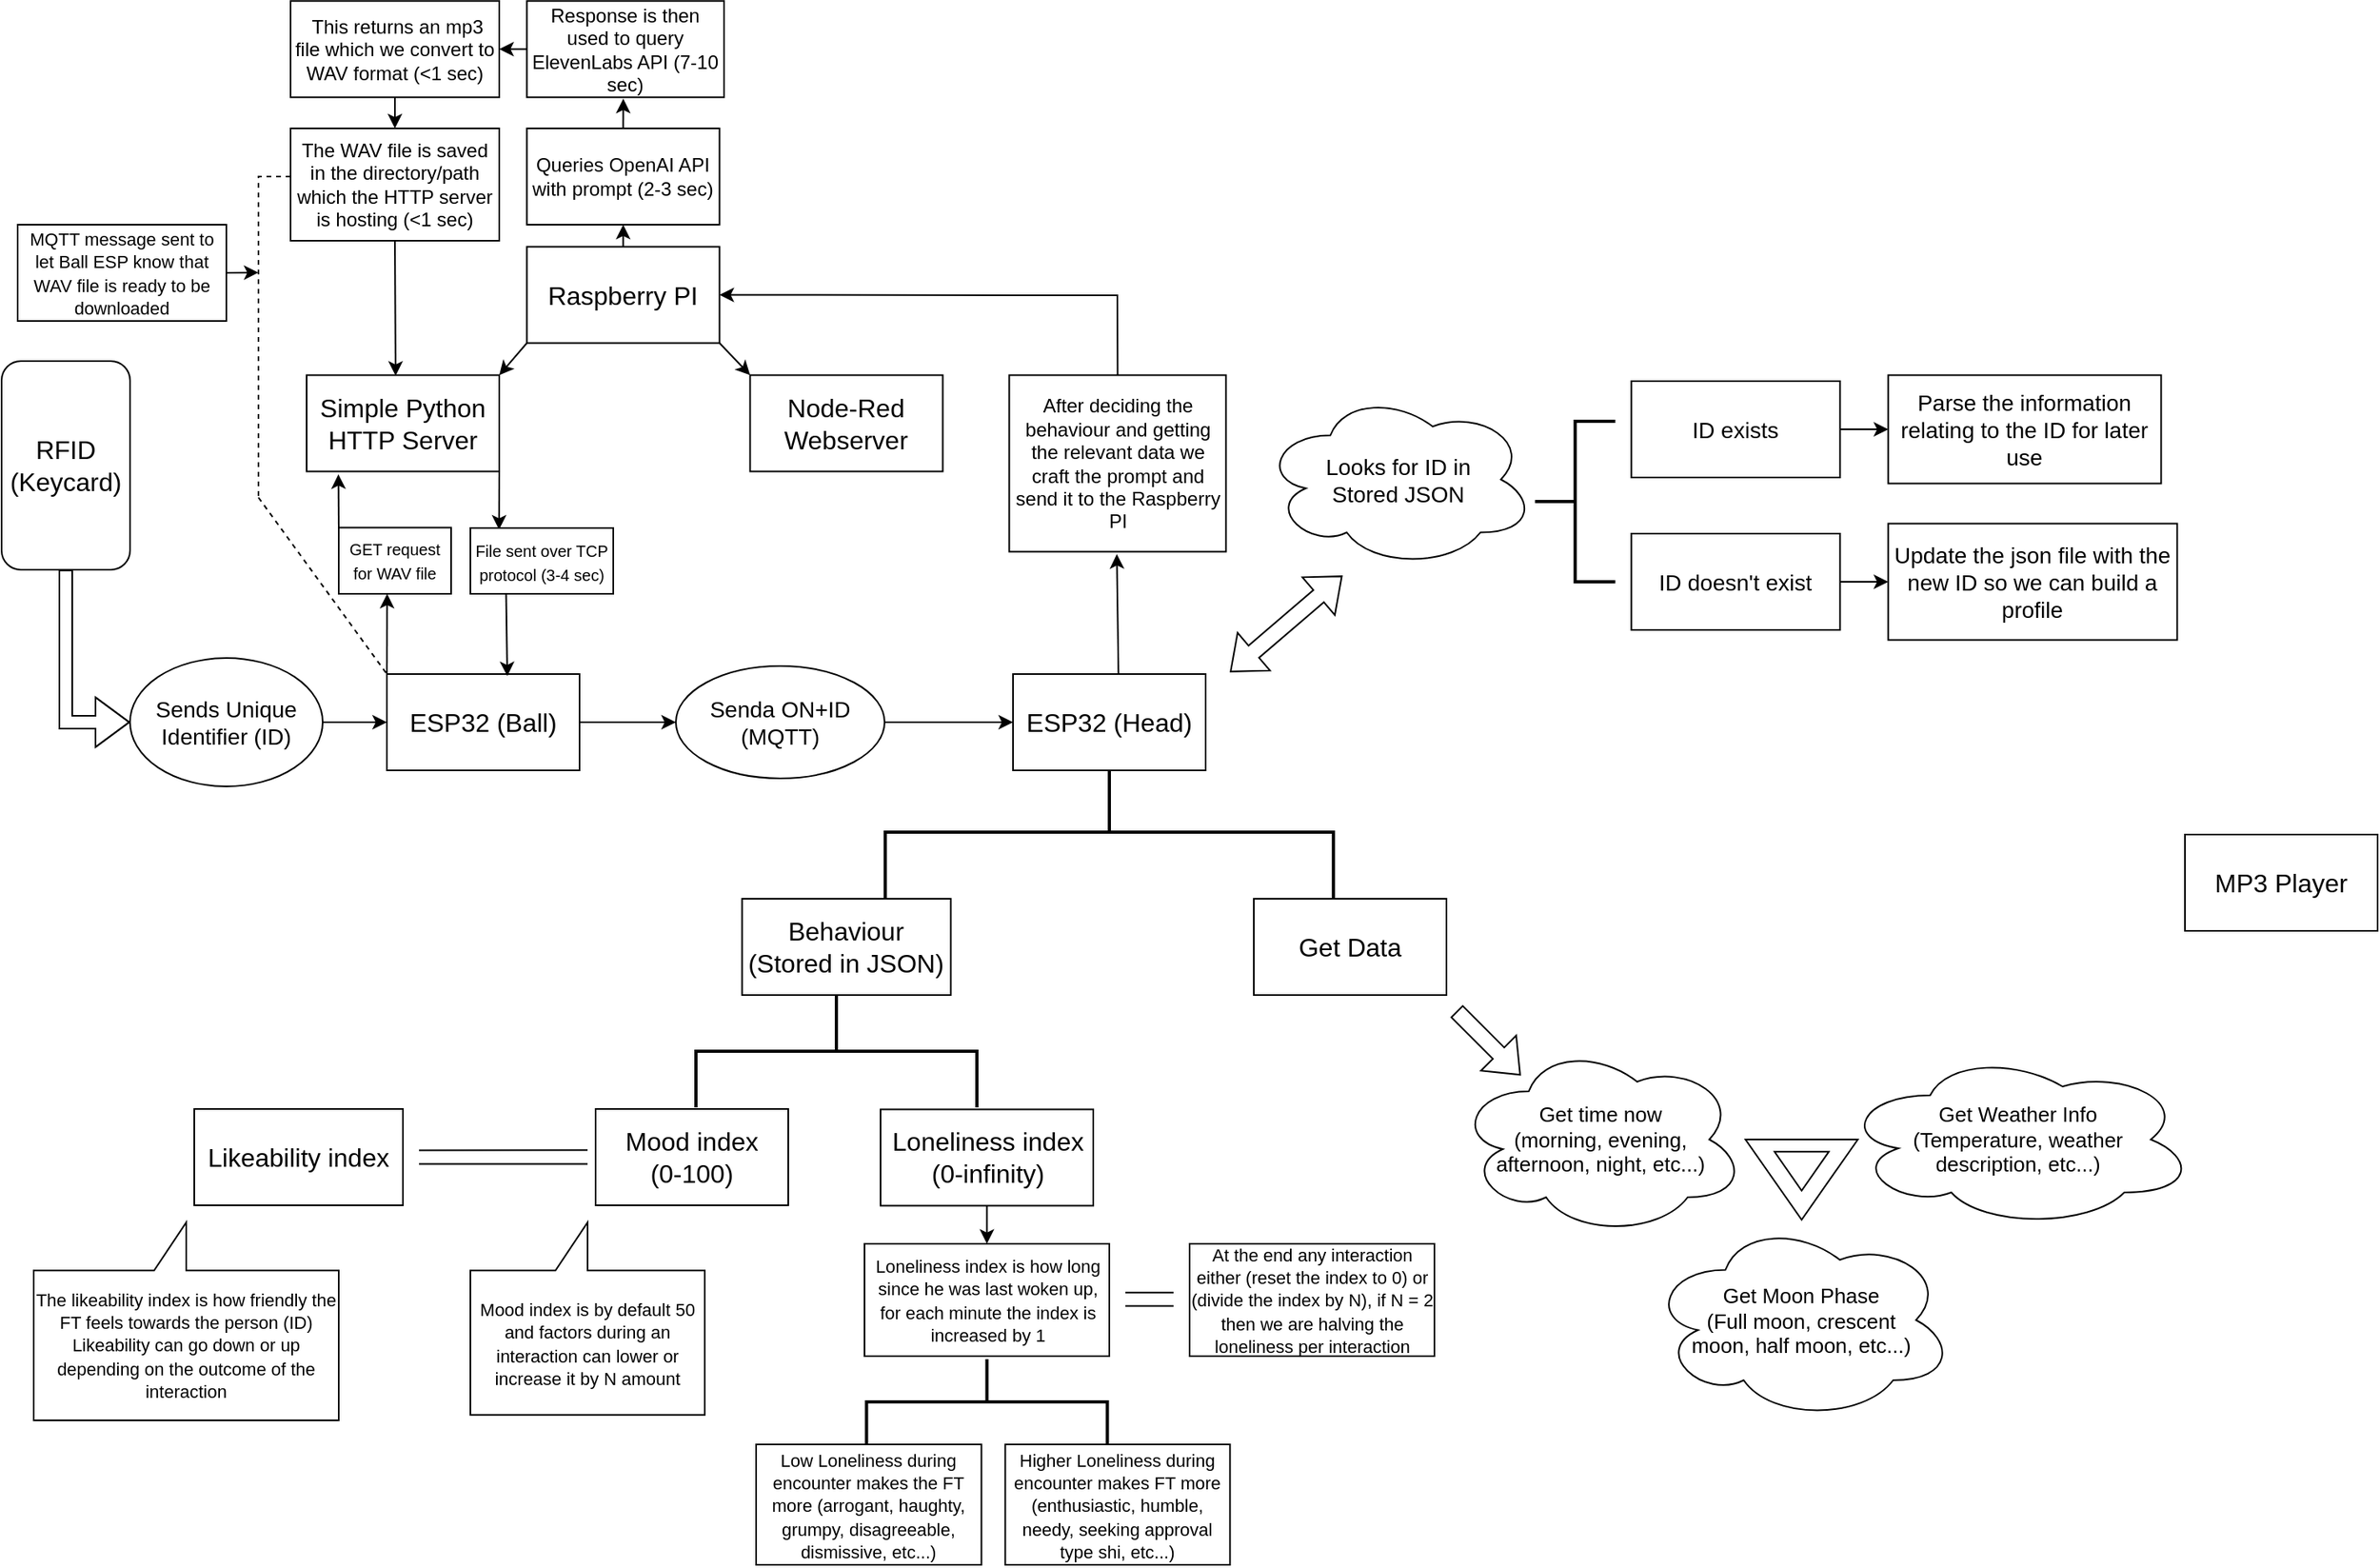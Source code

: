 <mxfile version="27.0.2">
  <diagram name="Page-1" id="W-tl4HCX4jmo3ESgpqSm">
    <mxGraphModel dx="1042" dy="1663" grid="1" gridSize="10" guides="1" tooltips="1" connect="1" arrows="1" fold="1" page="1" pageScale="1" pageWidth="850" pageHeight="1100" math="0" shadow="0">
      <root>
        <mxCell id="0" />
        <mxCell id="1" parent="0" />
        <mxCell id="oX0YM8RUJD8wcIqvGLsu-1" value="" style="strokeWidth=2;html=1;shape=mxgraph.flowchart.annotation_2;align=left;labelPosition=right;pointerEvents=1;rotation=90;" vertex="1" parent="1">
          <mxGeometry x="678.13" y="178.92" width="83.75" height="279.21" as="geometry" />
        </mxCell>
        <mxCell id="oX0YM8RUJD8wcIqvGLsu-2" style="edgeStyle=none;rounded=0;orthogonalLoop=1;jettySize=auto;html=1;exitX=1;exitY=0.5;exitDx=0;exitDy=0;entryX=0;entryY=0.5;entryDx=0;entryDy=0;" edge="1" parent="1" source="oX0YM8RUJD8wcIqvGLsu-4" target="oX0YM8RUJD8wcIqvGLsu-12">
          <mxGeometry relative="1" as="geometry" />
        </mxCell>
        <mxCell id="oX0YM8RUJD8wcIqvGLsu-3" style="edgeStyle=none;rounded=0;orthogonalLoop=1;jettySize=auto;html=1;exitX=0;exitY=0;exitDx=0;exitDy=0;" edge="1" parent="1" source="oX0YM8RUJD8wcIqvGLsu-4">
          <mxGeometry relative="1" as="geometry">
            <mxPoint x="270.143" y="170" as="targetPoint" />
          </mxGeometry>
        </mxCell>
        <mxCell id="oX0YM8RUJD8wcIqvGLsu-4" value="&lt;font style=&quot;font-size: 16px;&quot;&gt;ESP32 (Ball)&lt;/font&gt;" style="rounded=0;whiteSpace=wrap;html=1;" vertex="1" parent="1">
          <mxGeometry x="270" y="220" width="120" height="60" as="geometry" />
        </mxCell>
        <mxCell id="oX0YM8RUJD8wcIqvGLsu-5" value="&lt;font style=&quot;font-size: 16px;&quot;&gt;ESP32 (Head)&lt;/font&gt;" style="rounded=0;whiteSpace=wrap;html=1;" vertex="1" parent="1">
          <mxGeometry x="660" y="220" width="120" height="60" as="geometry" />
        </mxCell>
        <mxCell id="oX0YM8RUJD8wcIqvGLsu-6" style="edgeStyle=none;rounded=0;orthogonalLoop=1;jettySize=auto;html=1;exitX=0;exitY=1;exitDx=0;exitDy=0;entryX=1;entryY=0;entryDx=0;entryDy=0;" edge="1" parent="1" source="oX0YM8RUJD8wcIqvGLsu-9" target="oX0YM8RUJD8wcIqvGLsu-31">
          <mxGeometry relative="1" as="geometry" />
        </mxCell>
        <mxCell id="oX0YM8RUJD8wcIqvGLsu-7" style="edgeStyle=none;rounded=0;orthogonalLoop=1;jettySize=auto;html=1;exitX=1;exitY=1;exitDx=0;exitDy=0;entryX=0;entryY=0;entryDx=0;entryDy=0;" edge="1" parent="1" source="oX0YM8RUJD8wcIqvGLsu-9" target="oX0YM8RUJD8wcIqvGLsu-29">
          <mxGeometry relative="1" as="geometry" />
        </mxCell>
        <mxCell id="oX0YM8RUJD8wcIqvGLsu-8" style="edgeStyle=none;rounded=0;orthogonalLoop=1;jettySize=auto;html=1;exitX=0.5;exitY=0;exitDx=0;exitDy=0;entryX=0.5;entryY=1;entryDx=0;entryDy=0;" edge="1" parent="1" source="oX0YM8RUJD8wcIqvGLsu-9" target="oX0YM8RUJD8wcIqvGLsu-59">
          <mxGeometry relative="1" as="geometry" />
        </mxCell>
        <mxCell id="oX0YM8RUJD8wcIqvGLsu-9" value="&lt;font style=&quot;font-size: 16px;&quot;&gt;Raspberry PI&lt;/font&gt;" style="rounded=0;whiteSpace=wrap;html=1;" vertex="1" parent="1">
          <mxGeometry x="357.19" y="-46.25" width="120" height="60" as="geometry" />
        </mxCell>
        <mxCell id="oX0YM8RUJD8wcIqvGLsu-10" value="&lt;div&gt;&lt;font style=&quot;font-size: 16px;&quot;&gt;RFID&lt;/font&gt;&lt;/div&gt;&lt;div&gt;&lt;font style=&quot;font-size: 16px;&quot;&gt;(Keycard)&lt;/font&gt;&lt;/div&gt;" style="rounded=1;whiteSpace=wrap;html=1;" vertex="1" parent="1">
          <mxGeometry x="30" y="25" width="80" height="130" as="geometry" />
        </mxCell>
        <mxCell id="oX0YM8RUJD8wcIqvGLsu-11" style="edgeStyle=none;rounded=0;orthogonalLoop=1;jettySize=auto;html=1;exitX=1;exitY=0.5;exitDx=0;exitDy=0;entryX=0;entryY=0.5;entryDx=0;entryDy=0;" edge="1" parent="1" source="oX0YM8RUJD8wcIqvGLsu-12" target="oX0YM8RUJD8wcIqvGLsu-5">
          <mxGeometry relative="1" as="geometry" />
        </mxCell>
        <mxCell id="oX0YM8RUJD8wcIqvGLsu-12" value="&lt;div&gt;&lt;font style=&quot;font-size: 14px;&quot;&gt;Senda ON+ID&lt;/font&gt;&lt;/div&gt;&lt;div&gt;&lt;font style=&quot;font-size: 14px;&quot;&gt;(MQTT)&lt;/font&gt;&lt;/div&gt;" style="ellipse;whiteSpace=wrap;html=1;" vertex="1" parent="1">
          <mxGeometry x="450" y="215" width="130" height="70" as="geometry" />
        </mxCell>
        <mxCell id="oX0YM8RUJD8wcIqvGLsu-13" style="edgeStyle=none;rounded=0;orthogonalLoop=1;jettySize=auto;html=1;exitX=1;exitY=0.5;exitDx=0;exitDy=0;entryX=0;entryY=0.5;entryDx=0;entryDy=0;" edge="1" parent="1" source="oX0YM8RUJD8wcIqvGLsu-14" target="oX0YM8RUJD8wcIqvGLsu-4">
          <mxGeometry relative="1" as="geometry" />
        </mxCell>
        <mxCell id="oX0YM8RUJD8wcIqvGLsu-14" value="&lt;div&gt;&lt;font style=&quot;font-size: 14px;&quot;&gt;Sends Unique Identifier (ID)&lt;/font&gt;&lt;/div&gt;" style="ellipse;whiteSpace=wrap;html=1;" vertex="1" parent="1">
          <mxGeometry x="110" y="210" width="120" height="80" as="geometry" />
        </mxCell>
        <mxCell id="oX0YM8RUJD8wcIqvGLsu-15" style="edgeStyle=none;rounded=0;orthogonalLoop=1;jettySize=auto;html=1;exitX=1;exitY=0.5;exitDx=0;exitDy=0;" edge="1" parent="1" source="oX0YM8RUJD8wcIqvGLsu-14" target="oX0YM8RUJD8wcIqvGLsu-14">
          <mxGeometry relative="1" as="geometry" />
        </mxCell>
        <mxCell id="oX0YM8RUJD8wcIqvGLsu-16" value="" style="shape=flexArrow;endArrow=classic;html=1;rounded=0;endWidth=22;endSize=6.67;width=8;entryX=0;entryY=0.5;entryDx=0;entryDy=0;exitX=0.5;exitY=1;exitDx=0;exitDy=0;" edge="1" parent="1" source="oX0YM8RUJD8wcIqvGLsu-10" target="oX0YM8RUJD8wcIqvGLsu-14">
          <mxGeometry width="50" height="50" relative="1" as="geometry">
            <mxPoint x="69.5" y="160" as="sourcePoint" />
            <mxPoint x="70" y="270" as="targetPoint" />
            <Array as="points">
              <mxPoint x="70" y="250" />
            </Array>
          </mxGeometry>
        </mxCell>
        <mxCell id="oX0YM8RUJD8wcIqvGLsu-17" value="&lt;div&gt;&lt;font style=&quot;font-size: 14px;&quot;&gt;Looks for ID in&lt;/font&gt;&lt;/div&gt;&lt;div&gt;&lt;font style=&quot;font-size: 14px;&quot;&gt;Stored JSON&lt;/font&gt;&lt;/div&gt;" style="ellipse;shape=cloud;whiteSpace=wrap;html=1;" vertex="1" parent="1">
          <mxGeometry x="815.18" y="43.75" width="170" height="110" as="geometry" />
        </mxCell>
        <mxCell id="oX0YM8RUJD8wcIqvGLsu-18" value="" style="shape=flexArrow;endArrow=classic;startArrow=classic;html=1;rounded=0;" edge="1" parent="1">
          <mxGeometry width="100" height="100" relative="1" as="geometry">
            <mxPoint x="795.18" y="218.75" as="sourcePoint" />
            <mxPoint x="865.18" y="158.75" as="targetPoint" />
          </mxGeometry>
        </mxCell>
        <mxCell id="oX0YM8RUJD8wcIqvGLsu-19" style="edgeStyle=none;rounded=0;orthogonalLoop=1;jettySize=auto;html=1;exitX=1;exitY=0.5;exitDx=0;exitDy=0;entryX=0;entryY=0.5;entryDx=0;entryDy=0;" edge="1" parent="1" source="oX0YM8RUJD8wcIqvGLsu-20" target="oX0YM8RUJD8wcIqvGLsu-25">
          <mxGeometry relative="1" as="geometry" />
        </mxCell>
        <mxCell id="oX0YM8RUJD8wcIqvGLsu-20" value="&lt;font style=&quot;font-size: 14px;&quot;&gt;ID doesn&#39;t exist&lt;/font&gt;" style="rounded=0;whiteSpace=wrap;html=1;" vertex="1" parent="1">
          <mxGeometry x="1045.18" y="132.5" width="130" height="60" as="geometry" />
        </mxCell>
        <mxCell id="oX0YM8RUJD8wcIqvGLsu-21" value="" style="strokeWidth=2;html=1;shape=mxgraph.flowchart.annotation_2;align=left;labelPosition=right;pointerEvents=1;" vertex="1" parent="1">
          <mxGeometry x="985.18" y="62.5" width="50" height="100" as="geometry" />
        </mxCell>
        <mxCell id="oX0YM8RUJD8wcIqvGLsu-22" style="edgeStyle=none;rounded=0;orthogonalLoop=1;jettySize=auto;html=1;exitX=1;exitY=0.5;exitDx=0;exitDy=0;entryX=0;entryY=0.5;entryDx=0;entryDy=0;" edge="1" parent="1" source="oX0YM8RUJD8wcIqvGLsu-23" target="oX0YM8RUJD8wcIqvGLsu-24">
          <mxGeometry relative="1" as="geometry" />
        </mxCell>
        <mxCell id="oX0YM8RUJD8wcIqvGLsu-23" value="&lt;font style=&quot;font-size: 14px;&quot;&gt;ID exists&lt;/font&gt;" style="rounded=0;whiteSpace=wrap;html=1;" vertex="1" parent="1">
          <mxGeometry x="1045.18" y="37.5" width="130" height="60" as="geometry" />
        </mxCell>
        <mxCell id="oX0YM8RUJD8wcIqvGLsu-24" value="&lt;font style=&quot;font-size: 14px;&quot;&gt;Parse the information relating to the ID for later use&lt;/font&gt;" style="rounded=0;whiteSpace=wrap;html=1;" vertex="1" parent="1">
          <mxGeometry x="1205.18" y="33.75" width="170" height="67.5" as="geometry" />
        </mxCell>
        <mxCell id="oX0YM8RUJD8wcIqvGLsu-25" value="&lt;font style=&quot;font-size: 14px;&quot;&gt;Update the json file with the new ID so we can build a profile&lt;/font&gt;" style="rounded=0;whiteSpace=wrap;html=1;" vertex="1" parent="1">
          <mxGeometry x="1205.18" y="126.25" width="180" height="72.5" as="geometry" />
        </mxCell>
        <mxCell id="oX0YM8RUJD8wcIqvGLsu-26" style="edgeStyle=none;rounded=0;orthogonalLoop=1;jettySize=auto;html=1;exitX=1;exitY=0.5;exitDx=0;exitDy=0;" edge="1" parent="1" source="oX0YM8RUJD8wcIqvGLsu-20" target="oX0YM8RUJD8wcIqvGLsu-20">
          <mxGeometry relative="1" as="geometry" />
        </mxCell>
        <mxCell id="oX0YM8RUJD8wcIqvGLsu-27" style="edgeStyle=none;rounded=0;orthogonalLoop=1;jettySize=auto;html=1;exitX=1;exitY=0.5;exitDx=0;exitDy=0;" edge="1" parent="1" source="oX0YM8RUJD8wcIqvGLsu-20" target="oX0YM8RUJD8wcIqvGLsu-20">
          <mxGeometry relative="1" as="geometry" />
        </mxCell>
        <mxCell id="oX0YM8RUJD8wcIqvGLsu-28" value="&lt;font style=&quot;font-size: 16px;&quot;&gt;MP3 Player&lt;/font&gt;" style="rounded=0;whiteSpace=wrap;html=1;" vertex="1" parent="1">
          <mxGeometry x="1390" y="320" width="120" height="60" as="geometry" />
        </mxCell>
        <mxCell id="oX0YM8RUJD8wcIqvGLsu-29" value="&lt;div&gt;&lt;font style=&quot;font-size: 16px;&quot;&gt;Node-Red&lt;/font&gt;&lt;/div&gt;&lt;div&gt;&lt;font style=&quot;font-size: 16px;&quot;&gt;Webserver&lt;/font&gt;&lt;/div&gt;" style="rounded=0;whiteSpace=wrap;html=1;" vertex="1" parent="1">
          <mxGeometry x="496.25" y="33.75" width="120" height="60" as="geometry" />
        </mxCell>
        <mxCell id="oX0YM8RUJD8wcIqvGLsu-30" style="edgeStyle=none;rounded=0;orthogonalLoop=1;jettySize=auto;html=1;exitX=1;exitY=1;exitDx=0;exitDy=0;" edge="1" parent="1" source="oX0YM8RUJD8wcIqvGLsu-31">
          <mxGeometry relative="1" as="geometry">
            <mxPoint x="339.857" y="130" as="targetPoint" />
          </mxGeometry>
        </mxCell>
        <mxCell id="oX0YM8RUJD8wcIqvGLsu-31" value="&lt;div&gt;&lt;font style=&quot;font-size: 16px;&quot;&gt;Simple Python&lt;/font&gt;&lt;/div&gt;&lt;div&gt;&lt;font style=&quot;font-size: 16px;&quot;&gt;HTTP Server&lt;/font&gt;&lt;/div&gt;" style="rounded=0;whiteSpace=wrap;html=1;" vertex="1" parent="1">
          <mxGeometry x="220" y="33.75" width="120" height="60" as="geometry" />
        </mxCell>
        <mxCell id="oX0YM8RUJD8wcIqvGLsu-32" value="&lt;div&gt;&lt;font style=&quot;font-size: 13px;&quot;&gt;Get time now&lt;/font&gt;&lt;/div&gt;&lt;div&gt;&lt;font style=&quot;font-size: 13px;&quot;&gt;(morning, evening,&lt;/font&gt;&lt;/div&gt;&lt;div&gt;&lt;font style=&quot;font-size: 13px;&quot;&gt;afternoon, night, etc...)&lt;/font&gt;&lt;/div&gt;" style="ellipse;shape=cloud;whiteSpace=wrap;html=1;" vertex="1" parent="1">
          <mxGeometry x="936.25" y="450" width="180" height="120" as="geometry" />
        </mxCell>
        <mxCell id="oX0YM8RUJD8wcIqvGLsu-33" value="&lt;div&gt;&lt;font style=&quot;font-size: 13px;&quot;&gt;Get Moon Phase&lt;/font&gt;&lt;/div&gt;&lt;div&gt;&lt;font style=&quot;font-size: 13px;&quot;&gt;(Full moon, crescent&lt;/font&gt;&lt;/div&gt;&lt;div&gt;&lt;font style=&quot;font-size: 13px;&quot;&gt;moon, half moon, etc...)&lt;/font&gt;&lt;/div&gt;" style="ellipse;shape=cloud;whiteSpace=wrap;html=1;" vertex="1" parent="1">
          <mxGeometry x="1056.25" y="560" width="190" height="125" as="geometry" />
        </mxCell>
        <mxCell id="oX0YM8RUJD8wcIqvGLsu-34" value="&lt;div&gt;&lt;font style=&quot;font-size: 13px;&quot;&gt;Get Weather Info&lt;/font&gt;&lt;/div&gt;&lt;div&gt;&lt;font style=&quot;font-size: 13px;&quot;&gt;(Temperature, weather&lt;/font&gt;&lt;/div&gt;&lt;div&gt;&lt;font style=&quot;font-size: 13px;&quot;&gt;description, etc...)&lt;/font&gt;&lt;/div&gt;" style="ellipse;shape=cloud;whiteSpace=wrap;html=1;" vertex="1" parent="1">
          <mxGeometry x="1176.25" y="455" width="220" height="110" as="geometry" />
        </mxCell>
        <mxCell id="oX0YM8RUJD8wcIqvGLsu-35" value="&lt;font style=&quot;font-size: 16px;&quot;&gt;Get Data&lt;/font&gt;" style="rounded=0;whiteSpace=wrap;html=1;" vertex="1" parent="1">
          <mxGeometry x="810" y="360" width="120" height="60" as="geometry" />
        </mxCell>
        <mxCell id="oX0YM8RUJD8wcIqvGLsu-36" value="" style="shape=flexArrow;endArrow=classic;html=1;rounded=0;" edge="1" parent="1">
          <mxGeometry width="50" height="50" relative="1" as="geometry">
            <mxPoint x="936.25" y="430" as="sourcePoint" />
            <mxPoint x="976.25" y="470" as="targetPoint" />
          </mxGeometry>
        </mxCell>
        <mxCell id="oX0YM8RUJD8wcIqvGLsu-37" value="" style="triangle;whiteSpace=wrap;html=1;rotation=90;" vertex="1" parent="1">
          <mxGeometry x="1126.25" y="500" width="50" height="70" as="geometry" />
        </mxCell>
        <mxCell id="oX0YM8RUJD8wcIqvGLsu-38" value="" style="triangle;whiteSpace=wrap;html=1;rotation=90;" vertex="1" parent="1">
          <mxGeometry x="1139.14" y="512.89" width="24.22" height="33.75" as="geometry" />
        </mxCell>
        <mxCell id="oX0YM8RUJD8wcIqvGLsu-39" value="&lt;div&gt;&lt;font style=&quot;font-size: 16px;&quot;&gt;Behaviour&lt;/font&gt;&lt;/div&gt;&lt;div&gt;&lt;font style=&quot;font-size: 16px;&quot;&gt;(Stored in JSON)&lt;/font&gt;&lt;/div&gt;" style="rounded=0;whiteSpace=wrap;html=1;" vertex="1" parent="1">
          <mxGeometry x="491.25" y="360" width="130" height="60" as="geometry" />
        </mxCell>
        <mxCell id="oX0YM8RUJD8wcIqvGLsu-40" value="" style="strokeWidth=2;html=1;shape=mxgraph.flowchart.annotation_2;align=left;labelPosition=right;pointerEvents=1;rotation=90;" vertex="1" parent="1">
          <mxGeometry x="515" y="367.5" width="70" height="175" as="geometry" />
        </mxCell>
        <mxCell id="oX0YM8RUJD8wcIqvGLsu-41" value="&lt;div&gt;&lt;font style=&quot;font-size: 16px;&quot;&gt;Mood index&lt;/font&gt;&lt;/div&gt;&lt;div&gt;&lt;font style=&quot;font-size: 16px;&quot;&gt;(0-100)&lt;/font&gt;&lt;/div&gt;" style="rounded=0;whiteSpace=wrap;html=1;" vertex="1" parent="1">
          <mxGeometry x="400" y="491" width="120" height="60" as="geometry" />
        </mxCell>
        <mxCell id="oX0YM8RUJD8wcIqvGLsu-42" style="edgeStyle=none;rounded=0;orthogonalLoop=1;jettySize=auto;html=1;exitX=0.5;exitY=1;exitDx=0;exitDy=0;entryX=0.5;entryY=0;entryDx=0;entryDy=0;" edge="1" parent="1" source="oX0YM8RUJD8wcIqvGLsu-43" target="oX0YM8RUJD8wcIqvGLsu-48">
          <mxGeometry relative="1" as="geometry" />
        </mxCell>
        <mxCell id="oX0YM8RUJD8wcIqvGLsu-43" value="&lt;div&gt;&lt;font style=&quot;font-size: 16px;&quot;&gt;Loneliness index&lt;/font&gt;&lt;/div&gt;&lt;div&gt;&lt;font style=&quot;font-size: 16px;&quot;&gt;(0-infinity)&lt;/font&gt;&lt;/div&gt;" style="rounded=0;whiteSpace=wrap;html=1;" vertex="1" parent="1">
          <mxGeometry x="577.5" y="491.25" width="132.5" height="60" as="geometry" />
        </mxCell>
        <mxCell id="oX0YM8RUJD8wcIqvGLsu-44" value="&lt;font style=&quot;font-size: 16px;&quot;&gt;Likeability index&lt;/font&gt;" style="rounded=0;whiteSpace=wrap;html=1;" vertex="1" parent="1">
          <mxGeometry x="150" y="491" width="130" height="60" as="geometry" />
        </mxCell>
        <mxCell id="oX0YM8RUJD8wcIqvGLsu-45" value="&lt;div&gt;&lt;font style=&quot;font-size: 11px;&quot;&gt;The likeability index is how friendly the FT feels towards the person (ID)&lt;/font&gt;&lt;/div&gt;&lt;div&gt;&lt;font style=&quot;font-size: 11px;&quot;&gt;Likeability can go down or up depending on the outcome of the interaction&lt;/font&gt;&lt;/div&gt;" style="shape=callout;whiteSpace=wrap;html=1;perimeter=calloutPerimeter;flipV=1;flipH=1;" vertex="1" parent="1">
          <mxGeometry x="50" y="561.64" width="190" height="123.36" as="geometry" />
        </mxCell>
        <mxCell id="oX0YM8RUJD8wcIqvGLsu-46" value="&lt;div&gt;&lt;font style=&quot;font-size: 11px;&quot;&gt;Mood index is by default 50 and factors during an interaction can lower or increase it by N amount&lt;/font&gt;&lt;/div&gt;" style="shape=callout;whiteSpace=wrap;html=1;perimeter=calloutPerimeter;direction=east;flipH=1;flipV=1;" vertex="1" parent="1">
          <mxGeometry x="322" y="561.64" width="146" height="120" as="geometry" />
        </mxCell>
        <mxCell id="oX0YM8RUJD8wcIqvGLsu-47" value="" style="shape=link;html=1;rounded=0;width=8.621;" edge="1" parent="1">
          <mxGeometry width="100" relative="1" as="geometry">
            <mxPoint x="290" y="521" as="sourcePoint" />
            <mxPoint x="395" y="520.91" as="targetPoint" />
          </mxGeometry>
        </mxCell>
        <mxCell id="oX0YM8RUJD8wcIqvGLsu-48" value="&lt;font style=&quot;font-size: 11px;&quot;&gt;Loneliness index is how long since he was last woken up, for each minute the index is increased by 1&lt;/font&gt;" style="rounded=0;whiteSpace=wrap;html=1;" vertex="1" parent="1">
          <mxGeometry x="567.5" y="575" width="152.5" height="70" as="geometry" />
        </mxCell>
        <mxCell id="oX0YM8RUJD8wcIqvGLsu-49" value="&lt;div&gt;&lt;font style=&quot;font-size: 11px;&quot;&gt;Low Loneliness during encounter makes the FT more (arrogant, haughty, grumpy, disagreeable, dismissive, etc...)&lt;/font&gt;&lt;/div&gt;" style="rounded=0;whiteSpace=wrap;html=1;" vertex="1" parent="1">
          <mxGeometry x="500" y="700" width="140.32" height="75" as="geometry" />
        </mxCell>
        <mxCell id="oX0YM8RUJD8wcIqvGLsu-50" value="&lt;font style=&quot;font-size: 11px;&quot;&gt;Higher Loneliness during encounter makes FT more (enthusiastic, humble, needy, seeking approval type shi, etc...)&lt;/font&gt;" style="rounded=0;whiteSpace=wrap;html=1;" vertex="1" parent="1">
          <mxGeometry x="655.18" y="700" width="140" height="75" as="geometry" />
        </mxCell>
        <mxCell id="oX0YM8RUJD8wcIqvGLsu-51" value="" style="strokeWidth=2;html=1;shape=mxgraph.flowchart.annotation_2;align=left;labelPosition=right;pointerEvents=1;rotation=90;" vertex="1" parent="1">
          <mxGeometry x="617.19" y="598.44" width="53.13" height="150" as="geometry" />
        </mxCell>
        <mxCell id="oX0YM8RUJD8wcIqvGLsu-52" value="&lt;font style=&quot;font-size: 11px;&quot;&gt;At the end any interaction either (reset the index to 0) or (divide the index by N), if N = 2 then we are halving the loneliness per interaction&lt;/font&gt;" style="rounded=0;whiteSpace=wrap;html=1;" vertex="1" parent="1">
          <mxGeometry x="770" y="575" width="152.5" height="70" as="geometry" />
        </mxCell>
        <mxCell id="oX0YM8RUJD8wcIqvGLsu-53" value="" style="shape=link;html=1;rounded=0;width=8.333;" edge="1" parent="1">
          <mxGeometry width="100" relative="1" as="geometry">
            <mxPoint x="730" y="609.58" as="sourcePoint" />
            <mxPoint x="760" y="609.58" as="targetPoint" />
          </mxGeometry>
        </mxCell>
        <mxCell id="oX0YM8RUJD8wcIqvGLsu-54" style="edgeStyle=none;rounded=0;orthogonalLoop=1;jettySize=auto;html=1;exitX=0.5;exitY=0;exitDx=0;exitDy=0;entryX=1;entryY=0.5;entryDx=0;entryDy=0;" edge="1" parent="1" source="oX0YM8RUJD8wcIqvGLsu-55" target="oX0YM8RUJD8wcIqvGLsu-9">
          <mxGeometry relative="1" as="geometry">
            <mxPoint x="600" y="-40" as="targetPoint" />
            <Array as="points">
              <mxPoint x="725" y="-16" />
            </Array>
          </mxGeometry>
        </mxCell>
        <mxCell id="oX0YM8RUJD8wcIqvGLsu-55" value="&lt;div&gt;&lt;font&gt;After deciding the behaviour and getting the relevant data we craft the prompt and send it to the Raspberry PI&lt;/font&gt;&lt;/div&gt;" style="rounded=0;whiteSpace=wrap;html=1;" vertex="1" parent="1">
          <mxGeometry x="657.67" y="33.75" width="135.01" height="110" as="geometry" />
        </mxCell>
        <mxCell id="oX0YM8RUJD8wcIqvGLsu-56" style="edgeStyle=none;rounded=0;orthogonalLoop=1;jettySize=auto;html=1;exitX=0.5;exitY=0;exitDx=0;exitDy=0;entryX=0.454;entryY=1.014;entryDx=0;entryDy=0;entryPerimeter=0;" edge="1" parent="1">
          <mxGeometry relative="1" as="geometry">
            <mxPoint x="725.69" y="220.0" as="sourcePoint" />
            <mxPoint x="724.655" y="145.29" as="targetPoint" />
          </mxGeometry>
        </mxCell>
        <mxCell id="oX0YM8RUJD8wcIqvGLsu-57" style="edgeStyle=none;rounded=0;orthogonalLoop=1;jettySize=auto;html=1;exitX=0.5;exitY=1;exitDx=0;exitDy=0;entryX=0.5;entryY=0;entryDx=0;entryDy=0;" edge="1" parent="1" source="oX0YM8RUJD8wcIqvGLsu-58" target="oX0YM8RUJD8wcIqvGLsu-62">
          <mxGeometry relative="1" as="geometry" />
        </mxCell>
        <mxCell id="oX0YM8RUJD8wcIqvGLsu-58" value="&amp;nbsp;This returns an mp3 file which we convert to WAV format (&amp;lt;1 sec)" style="rounded=0;whiteSpace=wrap;html=1;" vertex="1" parent="1">
          <mxGeometry x="210" y="-199.37" width="130" height="60" as="geometry" />
        </mxCell>
        <mxCell id="oX0YM8RUJD8wcIqvGLsu-59" value="Queries OpenAI API with prompt (2-3 sec)" style="rounded=0;whiteSpace=wrap;html=1;" vertex="1" parent="1">
          <mxGeometry x="357.19" y="-120" width="120" height="60" as="geometry" />
        </mxCell>
        <mxCell id="oX0YM8RUJD8wcIqvGLsu-60" style="edgeStyle=none;rounded=0;orthogonalLoop=1;jettySize=auto;html=1;exitX=0;exitY=0.5;exitDx=0;exitDy=0;entryX=1;entryY=0.5;entryDx=0;entryDy=0;" edge="1" parent="1" source="oX0YM8RUJD8wcIqvGLsu-61" target="oX0YM8RUJD8wcIqvGLsu-58">
          <mxGeometry relative="1" as="geometry" />
        </mxCell>
        <mxCell id="oX0YM8RUJD8wcIqvGLsu-61" value="Response is then used to query ElevenLabs API (7-10 sec)" style="rounded=0;whiteSpace=wrap;html=1;" vertex="1" parent="1">
          <mxGeometry x="357.19" y="-199.37" width="122.81" height="60" as="geometry" />
        </mxCell>
        <mxCell id="oX0YM8RUJD8wcIqvGLsu-62" value=" The WAV file is saved in the directory/path which the HTTP server is hosting (&amp;lt;1 sec)" style="rounded=0;whiteSpace=wrap;html=1;" vertex="1" parent="1">
          <mxGeometry x="210" y="-120" width="130" height="70" as="geometry" />
        </mxCell>
        <mxCell id="oX0YM8RUJD8wcIqvGLsu-63" style="edgeStyle=none;rounded=0;orthogonalLoop=1;jettySize=auto;html=1;exitX=0.5;exitY=0;exitDx=0;exitDy=0;" edge="1" parent="1" source="oX0YM8RUJD8wcIqvGLsu-59" target="oX0YM8RUJD8wcIqvGLsu-59">
          <mxGeometry relative="1" as="geometry" />
        </mxCell>
        <mxCell id="oX0YM8RUJD8wcIqvGLsu-64" style="edgeStyle=none;rounded=0;orthogonalLoop=1;jettySize=auto;html=1;exitX=0.5;exitY=0;exitDx=0;exitDy=0;" edge="1" parent="1" source="oX0YM8RUJD8wcIqvGLsu-59" target="oX0YM8RUJD8wcIqvGLsu-59">
          <mxGeometry relative="1" as="geometry" />
        </mxCell>
        <mxCell id="oX0YM8RUJD8wcIqvGLsu-65" style="edgeStyle=none;rounded=0;orthogonalLoop=1;jettySize=auto;html=1;exitX=0.5;exitY=0;exitDx=0;exitDy=0;entryX=0.489;entryY=1.015;entryDx=0;entryDy=0;entryPerimeter=0;" edge="1" parent="1" source="oX0YM8RUJD8wcIqvGLsu-59" target="oX0YM8RUJD8wcIqvGLsu-61">
          <mxGeometry relative="1" as="geometry" />
        </mxCell>
        <mxCell id="oX0YM8RUJD8wcIqvGLsu-66" style="edgeStyle=none;rounded=0;orthogonalLoop=1;jettySize=auto;html=1;exitX=0.5;exitY=1;exitDx=0;exitDy=0;entryX=0.462;entryY=0.006;entryDx=0;entryDy=0;entryPerimeter=0;" edge="1" parent="1" source="oX0YM8RUJD8wcIqvGLsu-62" target="oX0YM8RUJD8wcIqvGLsu-31">
          <mxGeometry relative="1" as="geometry" />
        </mxCell>
        <mxCell id="oX0YM8RUJD8wcIqvGLsu-67" value="" style="endArrow=none;dashed=1;html=1;rounded=0;" edge="1" parent="1">
          <mxGeometry width="50" height="50" relative="1" as="geometry">
            <mxPoint x="210" y="-90" as="sourcePoint" />
            <mxPoint x="190" y="110" as="targetPoint" />
            <Array as="points">
              <mxPoint x="190" y="-90" />
            </Array>
          </mxGeometry>
        </mxCell>
        <mxCell id="oX0YM8RUJD8wcIqvGLsu-68" value="" style="endArrow=none;dashed=1;html=1;rounded=0;entryX=-0.018;entryY=-0.055;entryDx=0;entryDy=0;entryPerimeter=0;" edge="1" parent="1">
          <mxGeometry width="50" height="50" relative="1" as="geometry">
            <mxPoint x="190" y="110" as="sourcePoint" />
            <mxPoint x="269.84" y="219.7" as="targetPoint" />
            <Array as="points">
              <mxPoint x="270" y="220" />
            </Array>
          </mxGeometry>
        </mxCell>
        <mxCell id="oX0YM8RUJD8wcIqvGLsu-69" style="edgeStyle=none;rounded=0;orthogonalLoop=1;jettySize=auto;html=1;exitX=1;exitY=0.5;exitDx=0;exitDy=0;" edge="1" parent="1" source="oX0YM8RUJD8wcIqvGLsu-70">
          <mxGeometry relative="1" as="geometry">
            <mxPoint x="190" y="-30.143" as="targetPoint" />
          </mxGeometry>
        </mxCell>
        <mxCell id="oX0YM8RUJD8wcIqvGLsu-70" value="&lt;font style=&quot;font-size: 11px;&quot;&gt;MQTT message sent to let Ball ESP know that WAV file is ready to be downloaded&lt;/font&gt;" style="rounded=0;whiteSpace=wrap;html=1;" vertex="1" parent="1">
          <mxGeometry x="40" y="-60" width="130" height="60" as="geometry" />
        </mxCell>
        <mxCell id="oX0YM8RUJD8wcIqvGLsu-71" value="&lt;font style=&quot;font-size: 10px;&quot;&gt;GET request for WAV file&lt;/font&gt;" style="rounded=0;whiteSpace=wrap;html=1;" vertex="1" parent="1">
          <mxGeometry x="240" y="128.75" width="70" height="41.25" as="geometry" />
        </mxCell>
        <mxCell id="oX0YM8RUJD8wcIqvGLsu-72" style="edgeStyle=none;rounded=0;orthogonalLoop=1;jettySize=auto;html=1;exitX=0;exitY=0;exitDx=0;exitDy=0;entryX=0.165;entryY=1.03;entryDx=0;entryDy=0;entryPerimeter=0;" edge="1" parent="1" source="oX0YM8RUJD8wcIqvGLsu-71" target="oX0YM8RUJD8wcIqvGLsu-31">
          <mxGeometry relative="1" as="geometry" />
        </mxCell>
        <mxCell id="oX0YM8RUJD8wcIqvGLsu-73" value="&lt;font style=&quot;font-size: 10px;&quot;&gt;File sent over TCP protocol (3-4 sec)&lt;/font&gt;" style="rounded=0;whiteSpace=wrap;html=1;" vertex="1" parent="1">
          <mxGeometry x="322" y="129" width="89" height="41" as="geometry" />
        </mxCell>
        <mxCell id="oX0YM8RUJD8wcIqvGLsu-74" style="edgeStyle=none;rounded=0;orthogonalLoop=1;jettySize=auto;html=1;exitX=0.25;exitY=1;exitDx=0;exitDy=0;entryX=0.625;entryY=0.021;entryDx=0;entryDy=0;entryPerimeter=0;" edge="1" parent="1" source="oX0YM8RUJD8wcIqvGLsu-73" target="oX0YM8RUJD8wcIqvGLsu-4">
          <mxGeometry relative="1" as="geometry" />
        </mxCell>
      </root>
    </mxGraphModel>
  </diagram>
</mxfile>
